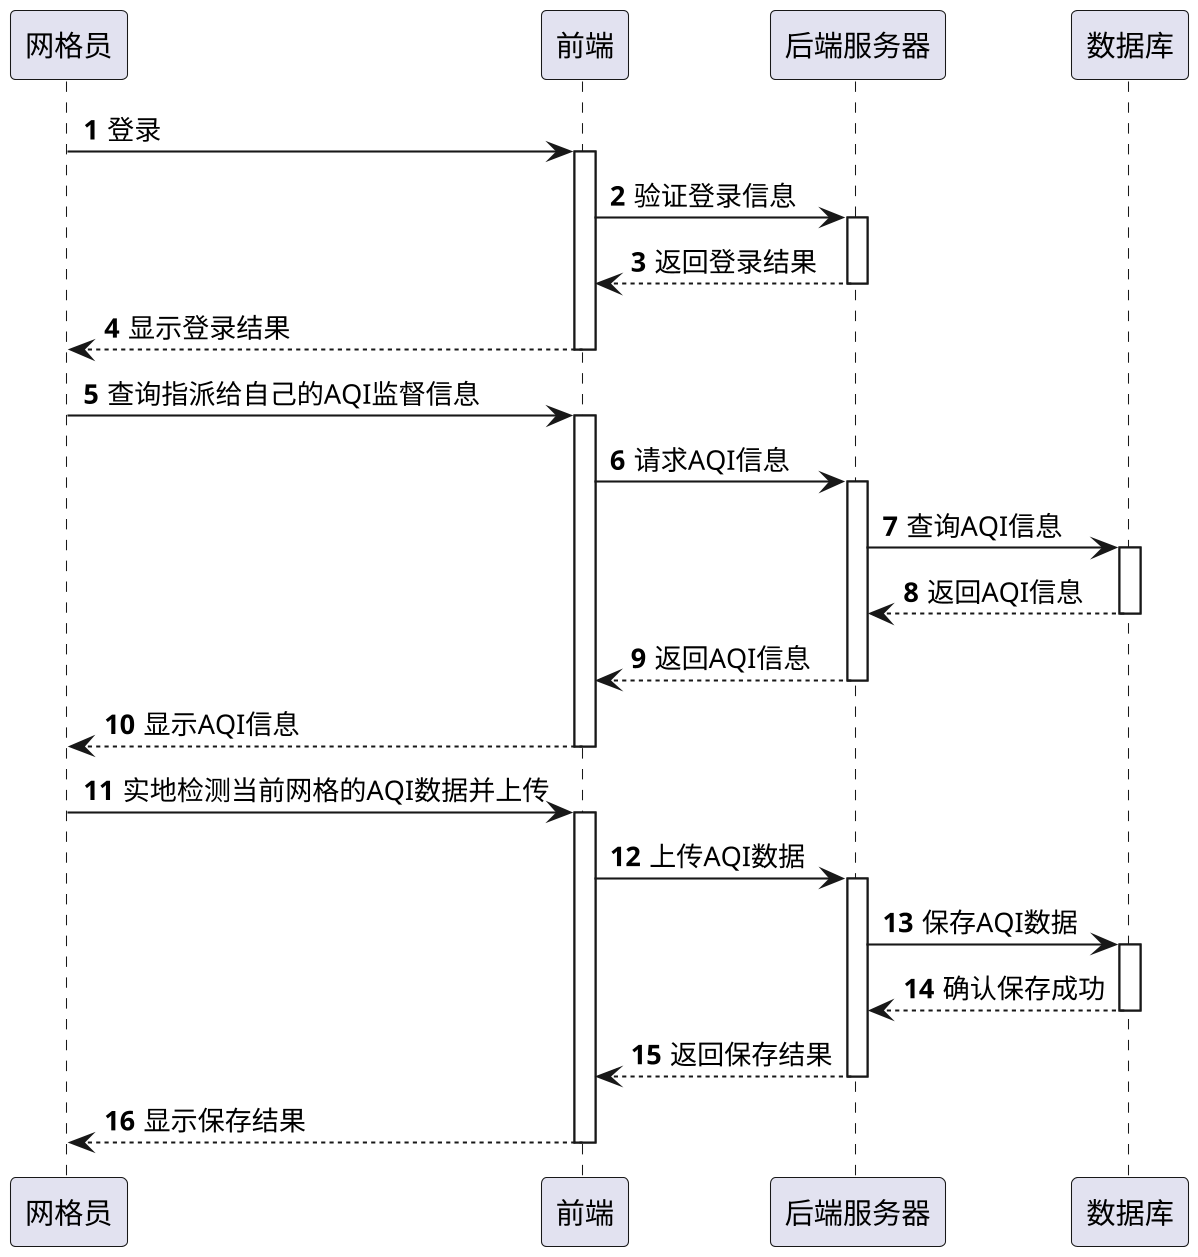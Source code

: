 @startuml
'https://plantuml.com/sequence-diagram
skinparam dpi 200
autonumber
网格员 -> 前端 : 登录
activate 前端
前端 -> 后端服务器 : 验证登录信息
activate 后端服务器
后端服务器 --> 前端 : 返回登录结果
deactivate 后端服务器
前端 --> 网格员 : 显示登录结果
deactivate 前端

网格员 -> 前端 : 查询指派给自己的AQI监督信息
activate 前端
前端 -> 后端服务器 : 请求AQI信息
activate 后端服务器
后端服务器 -> 数据库 : 查询AQI信息
activate 数据库
数据库 --> 后端服务器 : 返回AQI信息
deactivate 数据库
后端服务器 --> 前端 : 返回AQI信息
deactivate 后端服务器
前端 --> 网格员 : 显示AQI信息
deactivate 前端

网格员 -> 前端 : 实地检测当前网格的AQI数据并上传
activate 前端
前端 -> 后端服务器 : 上传AQI数据
activate 后端服务器
后端服务器 -> 数据库 : 保存AQI数据
activate 数据库
数据库 --> 后端服务器 : 确认保存成功
deactivate 数据库
后端服务器 --> 前端 : 返回保存结果
deactivate 后端服务器
前端 --> 网格员 : 显示保存结果
deactivate 前端

@enduml